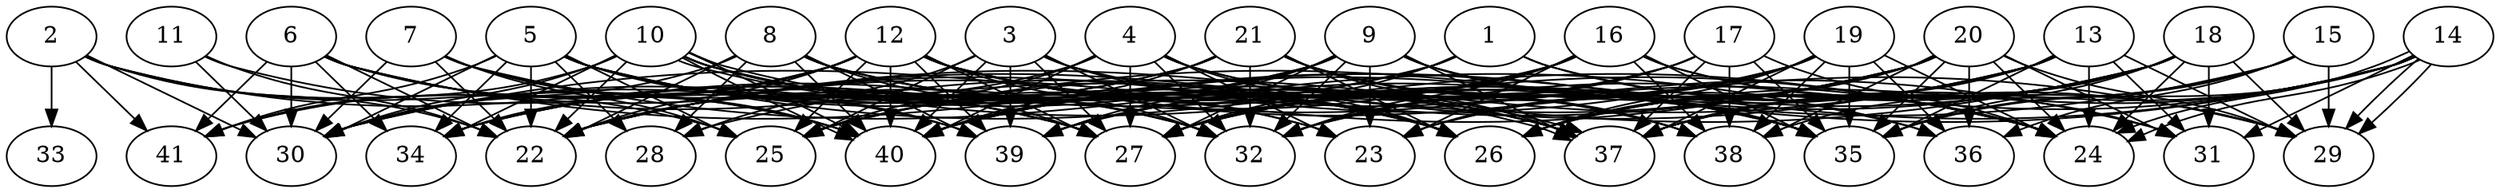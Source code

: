 // DAG (tier=3-complex, mode=data, n=41, ccr=0.521, fat=0.876, density=0.690, regular=0.360, jump=0.226, mindata=4194304, maxdata=33554432)
// DAG automatically generated by daggen at Sun Aug 24 16:33:35 2025
// /home/ermia/Project/Environments/daggen/bin/daggen --dot --ccr 0.521 --fat 0.876 --regular 0.360 --density 0.690 --jump 0.226 --mindata 4194304 --maxdata 33554432 -n 41 
digraph G {
  1 [size="5710299109065799680", alpha="0.04", expect_size="2855149554532899840"]
  1 -> 24 [size ="8155340944179200"]
  1 -> 25 [size ="8155340944179200"]
  1 -> 27 [size ="8155340944179200"]
  1 -> 29 [size ="8155340944179200"]
  1 -> 34 [size ="8155340944179200"]
  2 [size="2715786796404052480", alpha="0.06", expect_size="1357893398202026240"]
  2 -> 22 [size ="2027864648056832"]
  2 -> 25 [size ="2027864648056832"]
  2 -> 27 [size ="2027864648056832"]
  2 -> 30 [size ="2027864648056832"]
  2 -> 33 [size ="2027864648056832"]
  2 -> 40 [size ="2027864648056832"]
  2 -> 41 [size ="2027864648056832"]
  3 [size="757720417781518696448", alpha="0.02", expect_size="378860208890759348224"]
  3 -> 24 [size ="664909666844672"]
  3 -> 25 [size ="664909666844672"]
  3 -> 26 [size ="664909666844672"]
  3 -> 27 [size ="664909666844672"]
  3 -> 28 [size ="664909666844672"]
  3 -> 32 [size ="664909666844672"]
  3 -> 39 [size ="664909666844672"]
  3 -> 40 [size ="664909666844672"]
  4 [size="23229670527627236", alpha="0.18", expect_size="11614835263813618"]
  4 -> 22 [size ="2329143727357952"]
  4 -> 23 [size ="2329143727357952"]
  4 -> 25 [size ="2329143727357952"]
  4 -> 26 [size ="2329143727357952"]
  4 -> 27 [size ="2329143727357952"]
  4 -> 32 [size ="2329143727357952"]
  4 -> 35 [size ="2329143727357952"]
  4 -> 38 [size ="2329143727357952"]
  4 -> 40 [size ="2329143727357952"]
  5 [size="90742886404743488", alpha="0.01", expect_size="45371443202371744"]
  5 -> 22 [size ="3951203893379072"]
  5 -> 23 [size ="3951203893379072"]
  5 -> 24 [size ="3951203893379072"]
  5 -> 25 [size ="3951203893379072"]
  5 -> 26 [size ="3951203893379072"]
  5 -> 28 [size ="3951203893379072"]
  5 -> 30 [size ="3951203893379072"]
  5 -> 32 [size ="3951203893379072"]
  5 -> 34 [size ="3951203893379072"]
  5 -> 37 [size ="3951203893379072"]
  5 -> 39 [size ="3951203893379072"]
  5 -> 41 [size ="3951203893379072"]
  6 [size="94616276800236336", alpha="0.17", expect_size="47308138400118168"]
  6 -> 22 [size ="8192524296388608"]
  6 -> 26 [size ="8192524296388608"]
  6 -> 30 [size ="8192524296388608"]
  6 -> 32 [size ="8192524296388608"]
  6 -> 34 [size ="8192524296388608"]
  6 -> 35 [size ="8192524296388608"]
  6 -> 39 [size ="8192524296388608"]
  6 -> 40 [size ="8192524296388608"]
  6 -> 41 [size ="8192524296388608"]
  7 [size="4134879781249969152", alpha="0.17", expect_size="2067439890624984576"]
  7 -> 22 [size ="1509182461181952"]
  7 -> 25 [size ="1509182461181952"]
  7 -> 27 [size ="1509182461181952"]
  7 -> 30 [size ="1509182461181952"]
  7 -> 36 [size ="1509182461181952"]
  7 -> 40 [size ="1509182461181952"]
  8 [size="21632236321245612", alpha="0.06", expect_size="10816118160622806"]
  8 -> 22 [size ="1886430301257728"]
  8 -> 26 [size ="1886430301257728"]
  8 -> 27 [size ="1886430301257728"]
  8 -> 28 [size ="1886430301257728"]
  8 -> 30 [size ="1886430301257728"]
  8 -> 35 [size ="1886430301257728"]
  8 -> 37 [size ="1886430301257728"]
  8 -> 39 [size ="1886430301257728"]
  8 -> 40 [size ="1886430301257728"]
  9 [size="773661083457028096000", alpha="0.11", expect_size="386830541728514048000"]
  9 -> 22 [size ="674202701004800"]
  9 -> 23 [size ="674202701004800"]
  9 -> 24 [size ="674202701004800"]
  9 -> 27 [size ="674202701004800"]
  9 -> 30 [size ="674202701004800"]
  9 -> 32 [size ="674202701004800"]
  9 -> 35 [size ="674202701004800"]
  9 -> 36 [size ="674202701004800"]
  9 -> 37 [size ="674202701004800"]
  9 -> 39 [size ="674202701004800"]
  9 -> 40 [size ="674202701004800"]
  10 [size="73673797612216528", alpha="0.11", expect_size="36836898806108264"]
  10 -> 22 [size ="1793263275081728"]
  10 -> 23 [size ="1793263275081728"]
  10 -> 24 [size ="1793263275081728"]
  10 -> 26 [size ="1793263275081728"]
  10 -> 30 [size ="1793263275081728"]
  10 -> 32 [size ="1793263275081728"]
  10 -> 34 [size ="1793263275081728"]
  10 -> 37 [size ="1793263275081728"]
  10 -> 37 [size ="1793263275081728"]
  10 -> 40 [size ="1793263275081728"]
  10 -> 40 [size ="1793263275081728"]
  10 -> 41 [size ="1793263275081728"]
  11 [size="2082589659025285054464", alpha="0.15", expect_size="1041294829512642527232"]
  11 -> 22 [size ="1304645314019328"]
  11 -> 27 [size ="1304645314019328"]
  11 -> 30 [size ="1304645314019328"]
  12 [size="204421453365944352", alpha="0.11", expect_size="102210726682972176"]
  12 -> 22 [size ="8380770221555712"]
  12 -> 25 [size ="8380770221555712"]
  12 -> 27 [size ="8380770221555712"]
  12 -> 29 [size ="8380770221555712"]
  12 -> 30 [size ="8380770221555712"]
  12 -> 31 [size ="8380770221555712"]
  12 -> 32 [size ="8380770221555712"]
  12 -> 34 [size ="8380770221555712"]
  12 -> 35 [size ="8380770221555712"]
  12 -> 37 [size ="8380770221555712"]
  12 -> 38 [size ="8380770221555712"]
  12 -> 39 [size ="8380770221555712"]
  12 -> 40 [size ="8380770221555712"]
  12 -> 41 [size ="8380770221555712"]
  13 [size="2679648194181121024", alpha="0.10", expect_size="1339824097090560512"]
  13 -> 22 [size ="3406301660971008"]
  13 -> 24 [size ="3406301660971008"]
  13 -> 25 [size ="3406301660971008"]
  13 -> 26 [size ="3406301660971008"]
  13 -> 27 [size ="3406301660971008"]
  13 -> 29 [size ="3406301660971008"]
  13 -> 31 [size ="3406301660971008"]
  13 -> 32 [size ="3406301660971008"]
  13 -> 35 [size ="3406301660971008"]
  13 -> 37 [size ="3406301660971008"]
  14 [size="1107921074554667008000", alpha="0.11", expect_size="553960537277333504000"]
  14 -> 24 [size ="856569361203200"]
  14 -> 24 [size ="856569361203200"]
  14 -> 25 [size ="856569361203200"]
  14 -> 26 [size ="856569361203200"]
  14 -> 29 [size ="856569361203200"]
  14 -> 29 [size ="856569361203200"]
  14 -> 31 [size ="856569361203200"]
  14 -> 32 [size ="856569361203200"]
  14 -> 35 [size ="856569361203200"]
  14 -> 37 [size ="856569361203200"]
  14 -> 40 [size ="856569361203200"]
  15 [size="70979559330156248", alpha="0.06", expect_size="35489779665078124"]
  15 -> 29 [size ="7803502592000000"]
  15 -> 35 [size ="7803502592000000"]
  15 -> 36 [size ="7803502592000000"]
  15 -> 37 [size ="7803502592000000"]
  15 -> 40 [size ="7803502592000000"]
  16 [size="715011620282261760", alpha="0.05", expect_size="357505810141130880"]
  16 -> 23 [size ="347041947451392"]
  16 -> 27 [size ="347041947451392"]
  16 -> 29 [size ="347041947451392"]
  16 -> 31 [size ="347041947451392"]
  16 -> 32 [size ="347041947451392"]
  16 -> 34 [size ="347041947451392"]
  16 -> 35 [size ="347041947451392"]
  16 -> 38 [size ="347041947451392"]
  16 -> 39 [size ="347041947451392"]
  16 -> 40 [size ="347041947451392"]
  17 [size="14070522936036870324224", alpha="0.01", expect_size="7035261468018435162112"]
  17 -> 24 [size ="4662621328375808"]
  17 -> 27 [size ="4662621328375808"]
  17 -> 32 [size ="4662621328375808"]
  17 -> 35 [size ="4662621328375808"]
  17 -> 37 [size ="4662621328375808"]
  17 -> 38 [size ="4662621328375808"]
  17 -> 40 [size ="4662621328375808"]
  18 [size="266358772791789664", alpha="0.01", expect_size="133179386395894832"]
  18 -> 22 [size ="5680299635638272"]
  18 -> 23 [size ="5680299635638272"]
  18 -> 24 [size ="5680299635638272"]
  18 -> 26 [size ="5680299635638272"]
  18 -> 27 [size ="5680299635638272"]
  18 -> 29 [size ="5680299635638272"]
  18 -> 31 [size ="5680299635638272"]
  18 -> 35 [size ="5680299635638272"]
  18 -> 37 [size ="5680299635638272"]
  18 -> 38 [size ="5680299635638272"]
  18 -> 39 [size ="5680299635638272"]
  19 [size="11182488362608312188928", alpha="0.12", expect_size="5591244181304156094464"]
  19 -> 22 [size ="4000512424804352"]
  19 -> 23 [size ="4000512424804352"]
  19 -> 24 [size ="4000512424804352"]
  19 -> 26 [size ="4000512424804352"]
  19 -> 32 [size ="4000512424804352"]
  19 -> 35 [size ="4000512424804352"]
  19 -> 36 [size ="4000512424804352"]
  19 -> 37 [size ="4000512424804352"]
  19 -> 38 [size ="4000512424804352"]
  19 -> 39 [size ="4000512424804352"]
  20 [size="83693194759243360", alpha="0.01", expect_size="41846597379621680"]
  20 -> 22 [size ="2740302179729408"]
  20 -> 24 [size ="2740302179729408"]
  20 -> 26 [size ="2740302179729408"]
  20 -> 27 [size ="2740302179729408"]
  20 -> 28 [size ="2740302179729408"]
  20 -> 29 [size ="2740302179729408"]
  20 -> 30 [size ="2740302179729408"]
  20 -> 31 [size ="2740302179729408"]
  20 -> 35 [size ="2740302179729408"]
  20 -> 36 [size ="2740302179729408"]
  20 -> 38 [size ="2740302179729408"]
  21 [size="8371481237860055515136", alpha="0.15", expect_size="4185740618930027757568"]
  21 -> 26 [size ="3298310412566528"]
  21 -> 30 [size ="3298310412566528"]
  21 -> 32 [size ="3298310412566528"]
  21 -> 34 [size ="3298310412566528"]
  21 -> 35 [size ="3298310412566528"]
  21 -> 37 [size ="3298310412566528"]
  21 -> 38 [size ="3298310412566528"]
  21 -> 40 [size ="3298310412566528"]
  22 [size="348641870221717184", alpha="0.14", expect_size="174320935110858592"]
  23 [size="29807424585515491393536", alpha="0.20", expect_size="14903712292757745696768"]
  24 [size="2792527515057590894592", alpha="0.00", expect_size="1396263757528795447296"]
  25 [size="3652654814872075776", alpha="0.12", expect_size="1826327407436037888"]
  26 [size="248302884419158496", alpha="0.08", expect_size="124151442209579248"]
  27 [size="23943972733324940541952", alpha="0.07", expect_size="11971986366662470270976"]
  28 [size="91360470402316608", alpha="0.07", expect_size="45680235201158304"]
  29 [size="26195617338170695221248", alpha="0.13", expect_size="13097808669085347610624"]
  30 [size="10086439936395632640", alpha="0.15", expect_size="5043219968197816320"]
  31 [size="324535034014171398144", alpha="0.09", expect_size="162267517007085699072"]
  32 [size="11669179470625940", alpha="0.17", expect_size="5834589735312970"]
  33 [size="8626223913991808", alpha="0.16", expect_size="4313111956995904"]
  34 [size="288577343436210432", alpha="0.20", expect_size="144288671718105216"]
  35 [size="1965912540470188288", alpha="0.06", expect_size="982956270235094144"]
  36 [size="1560431006821690376192", alpha="0.02", expect_size="780215503410845188096"]
  37 [size="11167133428335507406848", alpha="0.09", expect_size="5583566714167753703424"]
  38 [size="685399607779369344", alpha="0.06", expect_size="342699803889684672"]
  39 [size="7834953012009515352064", alpha="0.11", expect_size="3917476506004757676032"]
  40 [size="6514686885586223104", alpha="0.18", expect_size="3257343442793111552"]
  41 [size="251119466015712320", alpha="0.17", expect_size="125559733007856160"]
}
